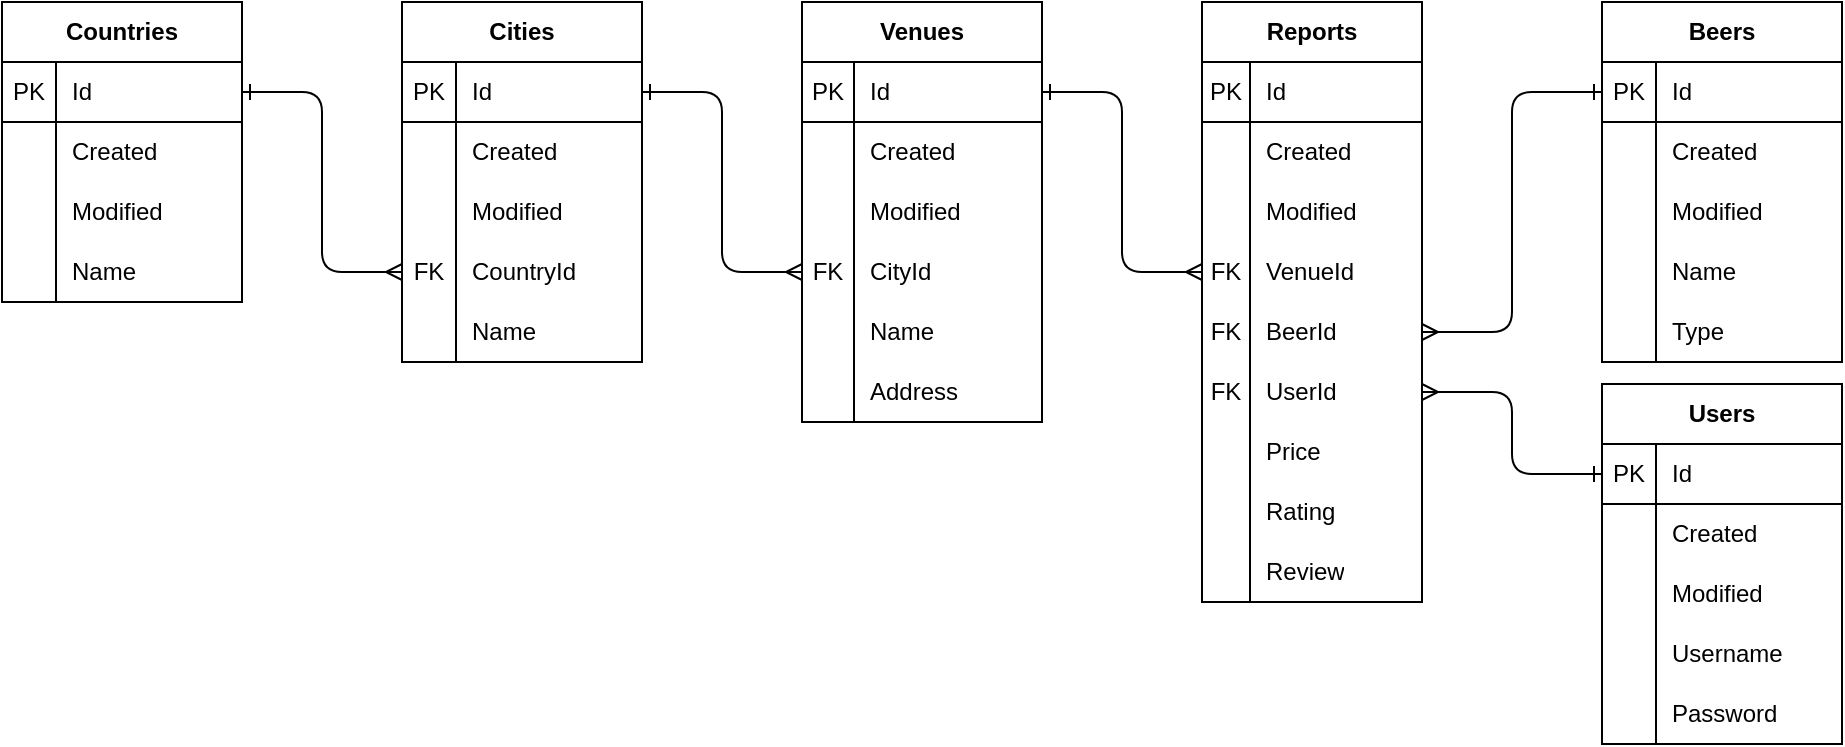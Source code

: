 <mxfile version="14.7.0" type="device"><diagram id="ca06HXKbwYHwyS3AElvH" name="Page-1"><mxGraphModel dx="1038" dy="580" grid="0" gridSize="10" guides="1" tooltips="1" connect="1" arrows="1" fold="1" page="1" pageScale="1" pageWidth="1654" pageHeight="1169" background="#ffffff" math="0" shadow="0"><root><mxCell id="0"/><mxCell id="1" parent="0"/><mxCell id="0c1IUS632mhhE1MUop6q-1" value="Countries" style="shape=table;html=1;whiteSpace=wrap;startSize=30;container=1;collapsible=0;childLayout=tableLayout;fixedRows=1;rowLines=0;fontStyle=1;align=center;" parent="1" vertex="1"><mxGeometry x="160" y="80" width="120" height="150" as="geometry"/></mxCell><mxCell id="0c1IUS632mhhE1MUop6q-2" value="" style="shape=partialRectangle;html=1;whiteSpace=wrap;collapsible=0;dropTarget=0;pointerEvents=0;fillColor=none;top=0;left=0;bottom=1;right=0;points=[[0,0.5],[1,0.5]];portConstraint=eastwest;" parent="0c1IUS632mhhE1MUop6q-1" vertex="1"><mxGeometry y="30" width="120" height="30" as="geometry"/></mxCell><mxCell id="0c1IUS632mhhE1MUop6q-3" value="PK" style="shape=partialRectangle;html=1;whiteSpace=wrap;connectable=0;fillColor=none;top=0;left=0;bottom=0;right=0;overflow=hidden;" parent="0c1IUS632mhhE1MUop6q-2" vertex="1"><mxGeometry width="27" height="30" as="geometry"/></mxCell><mxCell id="0c1IUS632mhhE1MUop6q-4" value="Id" style="shape=partialRectangle;html=1;whiteSpace=wrap;connectable=0;fillColor=none;top=0;left=0;bottom=0;right=0;align=left;spacingLeft=6;overflow=hidden;" parent="0c1IUS632mhhE1MUop6q-2" vertex="1"><mxGeometry x="27" width="93" height="30" as="geometry"/></mxCell><mxCell id="0c1IUS632mhhE1MUop6q-5" value="" style="shape=partialRectangle;html=1;whiteSpace=wrap;collapsible=0;dropTarget=0;pointerEvents=0;fillColor=none;top=0;left=0;bottom=0;right=0;points=[[0,0.5],[1,0.5]];portConstraint=eastwest;" parent="0c1IUS632mhhE1MUop6q-1" vertex="1"><mxGeometry y="60" width="120" height="30" as="geometry"/></mxCell><mxCell id="0c1IUS632mhhE1MUop6q-6" value="" style="shape=partialRectangle;html=1;whiteSpace=wrap;connectable=0;fillColor=none;top=0;left=0;bottom=0;right=0;overflow=hidden;" parent="0c1IUS632mhhE1MUop6q-5" vertex="1"><mxGeometry width="27" height="30" as="geometry"/></mxCell><mxCell id="0c1IUS632mhhE1MUop6q-7" value="Created" style="shape=partialRectangle;html=1;whiteSpace=wrap;connectable=0;fillColor=none;top=0;left=0;bottom=0;right=0;align=left;spacingLeft=6;overflow=hidden;" parent="0c1IUS632mhhE1MUop6q-5" vertex="1"><mxGeometry x="27" width="93" height="30" as="geometry"/></mxCell><mxCell id="0c1IUS632mhhE1MUop6q-8" value="" style="shape=partialRectangle;html=1;whiteSpace=wrap;collapsible=0;dropTarget=0;pointerEvents=0;fillColor=none;top=0;left=0;bottom=0;right=0;points=[[0,0.5],[1,0.5]];portConstraint=eastwest;" parent="0c1IUS632mhhE1MUop6q-1" vertex="1"><mxGeometry y="90" width="120" height="30" as="geometry"/></mxCell><mxCell id="0c1IUS632mhhE1MUop6q-9" value="" style="shape=partialRectangle;html=1;whiteSpace=wrap;connectable=0;fillColor=none;top=0;left=0;bottom=0;right=0;overflow=hidden;" parent="0c1IUS632mhhE1MUop6q-8" vertex="1"><mxGeometry width="27" height="30" as="geometry"/></mxCell><mxCell id="0c1IUS632mhhE1MUop6q-10" value="Modified" style="shape=partialRectangle;html=1;whiteSpace=wrap;connectable=0;fillColor=none;top=0;left=0;bottom=0;right=0;align=left;spacingLeft=6;overflow=hidden;" parent="0c1IUS632mhhE1MUop6q-8" vertex="1"><mxGeometry x="27" width="93" height="30" as="geometry"/></mxCell><mxCell id="0c1IUS632mhhE1MUop6q-11" value="" style="shape=partialRectangle;html=1;whiteSpace=wrap;collapsible=0;dropTarget=0;pointerEvents=0;fillColor=none;top=0;left=0;bottom=0;right=0;points=[[0,0.5],[1,0.5]];portConstraint=eastwest;" parent="0c1IUS632mhhE1MUop6q-1" vertex="1"><mxGeometry y="120" width="120" height="30" as="geometry"/></mxCell><mxCell id="0c1IUS632mhhE1MUop6q-12" value="" style="shape=partialRectangle;html=1;whiteSpace=wrap;connectable=0;fillColor=none;top=0;left=0;bottom=0;right=0;overflow=hidden;" parent="0c1IUS632mhhE1MUop6q-11" vertex="1"><mxGeometry width="27" height="30" as="geometry"/></mxCell><mxCell id="0c1IUS632mhhE1MUop6q-13" value="Name" style="shape=partialRectangle;html=1;whiteSpace=wrap;connectable=0;fillColor=none;top=0;left=0;bottom=0;right=0;align=left;spacingLeft=6;overflow=hidden;" parent="0c1IUS632mhhE1MUop6q-11" vertex="1"><mxGeometry x="27" width="93" height="30" as="geometry"/></mxCell><mxCell id="0c1IUS632mhhE1MUop6q-20" value="Cities" style="shape=table;html=1;whiteSpace=wrap;startSize=30;container=1;collapsible=0;childLayout=tableLayout;fixedRows=1;rowLines=0;fontStyle=1;align=center;" parent="1" vertex="1"><mxGeometry x="360" y="80" width="120" height="180" as="geometry"/></mxCell><mxCell id="0c1IUS632mhhE1MUop6q-21" value="" style="shape=partialRectangle;html=1;whiteSpace=wrap;collapsible=0;dropTarget=0;pointerEvents=0;fillColor=none;top=0;left=0;bottom=1;right=0;points=[[0,0.5],[1,0.5]];portConstraint=eastwest;" parent="0c1IUS632mhhE1MUop6q-20" vertex="1"><mxGeometry y="30" width="120" height="30" as="geometry"/></mxCell><mxCell id="0c1IUS632mhhE1MUop6q-22" value="PK" style="shape=partialRectangle;html=1;whiteSpace=wrap;connectable=0;fillColor=none;top=0;left=0;bottom=0;right=0;overflow=hidden;" parent="0c1IUS632mhhE1MUop6q-21" vertex="1"><mxGeometry width="27" height="30" as="geometry"/></mxCell><mxCell id="0c1IUS632mhhE1MUop6q-23" value="Id" style="shape=partialRectangle;html=1;whiteSpace=wrap;connectable=0;fillColor=none;top=0;left=0;bottom=0;right=0;align=left;spacingLeft=6;overflow=hidden;" parent="0c1IUS632mhhE1MUop6q-21" vertex="1"><mxGeometry x="27" width="93" height="30" as="geometry"/></mxCell><mxCell id="0c1IUS632mhhE1MUop6q-24" value="" style="shape=partialRectangle;html=1;whiteSpace=wrap;collapsible=0;dropTarget=0;pointerEvents=0;fillColor=none;top=0;left=0;bottom=0;right=0;points=[[0,0.5],[1,0.5]];portConstraint=eastwest;" parent="0c1IUS632mhhE1MUop6q-20" vertex="1"><mxGeometry y="60" width="120" height="30" as="geometry"/></mxCell><mxCell id="0c1IUS632mhhE1MUop6q-25" value="" style="shape=partialRectangle;html=1;whiteSpace=wrap;connectable=0;fillColor=none;top=0;left=0;bottom=0;right=0;overflow=hidden;" parent="0c1IUS632mhhE1MUop6q-24" vertex="1"><mxGeometry width="27" height="30" as="geometry"/></mxCell><mxCell id="0c1IUS632mhhE1MUop6q-26" value="Created" style="shape=partialRectangle;html=1;whiteSpace=wrap;connectable=0;fillColor=none;top=0;left=0;bottom=0;right=0;align=left;spacingLeft=6;overflow=hidden;" parent="0c1IUS632mhhE1MUop6q-24" vertex="1"><mxGeometry x="27" width="93" height="30" as="geometry"/></mxCell><mxCell id="0c1IUS632mhhE1MUop6q-27" value="" style="shape=partialRectangle;html=1;whiteSpace=wrap;collapsible=0;dropTarget=0;pointerEvents=0;fillColor=none;top=0;left=0;bottom=0;right=0;points=[[0,0.5],[1,0.5]];portConstraint=eastwest;" parent="0c1IUS632mhhE1MUop6q-20" vertex="1"><mxGeometry y="90" width="120" height="30" as="geometry"/></mxCell><mxCell id="0c1IUS632mhhE1MUop6q-28" value="" style="shape=partialRectangle;html=1;whiteSpace=wrap;connectable=0;fillColor=none;top=0;left=0;bottom=0;right=0;overflow=hidden;" parent="0c1IUS632mhhE1MUop6q-27" vertex="1"><mxGeometry width="27" height="30" as="geometry"/></mxCell><mxCell id="0c1IUS632mhhE1MUop6q-29" value="Modified" style="shape=partialRectangle;html=1;whiteSpace=wrap;connectable=0;fillColor=none;top=0;left=0;bottom=0;right=0;align=left;spacingLeft=6;overflow=hidden;" parent="0c1IUS632mhhE1MUop6q-27" vertex="1"><mxGeometry x="27" width="93" height="30" as="geometry"/></mxCell><mxCell id="0c1IUS632mhhE1MUop6q-33" value="" style="shape=partialRectangle;html=1;whiteSpace=wrap;collapsible=0;dropTarget=0;pointerEvents=0;fillColor=none;top=0;left=0;bottom=0;right=0;points=[[0,0.5],[1,0.5]];portConstraint=eastwest;" parent="0c1IUS632mhhE1MUop6q-20" vertex="1"><mxGeometry y="120" width="120" height="30" as="geometry"/></mxCell><mxCell id="0c1IUS632mhhE1MUop6q-34" value="FK" style="shape=partialRectangle;html=1;whiteSpace=wrap;connectable=0;fillColor=none;top=0;left=0;bottom=0;right=0;overflow=hidden;" parent="0c1IUS632mhhE1MUop6q-33" vertex="1"><mxGeometry width="27" height="30" as="geometry"/></mxCell><mxCell id="0c1IUS632mhhE1MUop6q-35" value="CountryId" style="shape=partialRectangle;html=1;whiteSpace=wrap;connectable=0;fillColor=none;top=0;left=0;bottom=0;right=0;align=left;spacingLeft=6;overflow=hidden;" parent="0c1IUS632mhhE1MUop6q-33" vertex="1"><mxGeometry x="27" width="93" height="30" as="geometry"/></mxCell><mxCell id="0c1IUS632mhhE1MUop6q-30" value="" style="shape=partialRectangle;html=1;whiteSpace=wrap;collapsible=0;dropTarget=0;pointerEvents=0;fillColor=none;top=0;left=0;bottom=0;right=0;points=[[0,0.5],[1,0.5]];portConstraint=eastwest;" parent="0c1IUS632mhhE1MUop6q-20" vertex="1"><mxGeometry y="150" width="120" height="30" as="geometry"/></mxCell><mxCell id="0c1IUS632mhhE1MUop6q-31" value="" style="shape=partialRectangle;html=1;whiteSpace=wrap;connectable=0;fillColor=none;top=0;left=0;bottom=0;right=0;overflow=hidden;" parent="0c1IUS632mhhE1MUop6q-30" vertex="1"><mxGeometry width="27" height="30" as="geometry"/></mxCell><mxCell id="0c1IUS632mhhE1MUop6q-32" value="Name" style="shape=partialRectangle;html=1;whiteSpace=wrap;connectable=0;fillColor=none;top=0;left=0;bottom=0;right=0;align=left;spacingLeft=6;overflow=hidden;" parent="0c1IUS632mhhE1MUop6q-30" vertex="1"><mxGeometry x="27" width="93" height="30" as="geometry"/></mxCell><mxCell id="0c1IUS632mhhE1MUop6q-39" value="Beers" style="shape=table;html=1;whiteSpace=wrap;startSize=30;container=1;collapsible=0;childLayout=tableLayout;fixedRows=1;rowLines=0;fontStyle=1;align=center;" parent="1" vertex="1"><mxGeometry x="960" y="80" width="120" height="180" as="geometry"/></mxCell><mxCell id="0c1IUS632mhhE1MUop6q-40" value="" style="shape=partialRectangle;html=1;whiteSpace=wrap;collapsible=0;dropTarget=0;pointerEvents=0;fillColor=none;top=0;left=0;bottom=1;right=0;points=[[0,0.5],[1,0.5]];portConstraint=eastwest;" parent="0c1IUS632mhhE1MUop6q-39" vertex="1"><mxGeometry y="30" width="120" height="30" as="geometry"/></mxCell><mxCell id="0c1IUS632mhhE1MUop6q-41" value="PK" style="shape=partialRectangle;html=1;whiteSpace=wrap;connectable=0;fillColor=none;top=0;left=0;bottom=0;right=0;overflow=hidden;" parent="0c1IUS632mhhE1MUop6q-40" vertex="1"><mxGeometry width="27" height="30" as="geometry"/></mxCell><mxCell id="0c1IUS632mhhE1MUop6q-42" value="Id" style="shape=partialRectangle;html=1;whiteSpace=wrap;connectable=0;fillColor=none;top=0;left=0;bottom=0;right=0;align=left;spacingLeft=6;overflow=hidden;" parent="0c1IUS632mhhE1MUop6q-40" vertex="1"><mxGeometry x="27" width="93" height="30" as="geometry"/></mxCell><mxCell id="0c1IUS632mhhE1MUop6q-43" value="" style="shape=partialRectangle;html=1;whiteSpace=wrap;collapsible=0;dropTarget=0;pointerEvents=0;fillColor=none;top=0;left=0;bottom=0;right=0;points=[[0,0.5],[1,0.5]];portConstraint=eastwest;" parent="0c1IUS632mhhE1MUop6q-39" vertex="1"><mxGeometry y="60" width="120" height="30" as="geometry"/></mxCell><mxCell id="0c1IUS632mhhE1MUop6q-44" value="" style="shape=partialRectangle;html=1;whiteSpace=wrap;connectable=0;fillColor=none;top=0;left=0;bottom=0;right=0;overflow=hidden;" parent="0c1IUS632mhhE1MUop6q-43" vertex="1"><mxGeometry width="27" height="30" as="geometry"/></mxCell><mxCell id="0c1IUS632mhhE1MUop6q-45" value="Created" style="shape=partialRectangle;html=1;whiteSpace=wrap;connectable=0;fillColor=none;top=0;left=0;bottom=0;right=0;align=left;spacingLeft=6;overflow=hidden;" parent="0c1IUS632mhhE1MUop6q-43" vertex="1"><mxGeometry x="27" width="93" height="30" as="geometry"/></mxCell><mxCell id="0c1IUS632mhhE1MUop6q-46" value="" style="shape=partialRectangle;html=1;whiteSpace=wrap;collapsible=0;dropTarget=0;pointerEvents=0;fillColor=none;top=0;left=0;bottom=0;right=0;points=[[0,0.5],[1,0.5]];portConstraint=eastwest;" parent="0c1IUS632mhhE1MUop6q-39" vertex="1"><mxGeometry y="90" width="120" height="30" as="geometry"/></mxCell><mxCell id="0c1IUS632mhhE1MUop6q-47" value="" style="shape=partialRectangle;html=1;whiteSpace=wrap;connectable=0;fillColor=none;top=0;left=0;bottom=0;right=0;overflow=hidden;" parent="0c1IUS632mhhE1MUop6q-46" vertex="1"><mxGeometry width="27" height="30" as="geometry"/></mxCell><mxCell id="0c1IUS632mhhE1MUop6q-48" value="Modified" style="shape=partialRectangle;html=1;whiteSpace=wrap;connectable=0;fillColor=none;top=0;left=0;bottom=0;right=0;align=left;spacingLeft=6;overflow=hidden;" parent="0c1IUS632mhhE1MUop6q-46" vertex="1"><mxGeometry x="27" width="93" height="30" as="geometry"/></mxCell><mxCell id="0c1IUS632mhhE1MUop6q-49" value="" style="shape=partialRectangle;html=1;whiteSpace=wrap;collapsible=0;dropTarget=0;pointerEvents=0;fillColor=none;top=0;left=0;bottom=0;right=0;points=[[0,0.5],[1,0.5]];portConstraint=eastwest;" parent="0c1IUS632mhhE1MUop6q-39" vertex="1"><mxGeometry y="120" width="120" height="30" as="geometry"/></mxCell><mxCell id="0c1IUS632mhhE1MUop6q-50" value="" style="shape=partialRectangle;html=1;whiteSpace=wrap;connectable=0;fillColor=none;top=0;left=0;bottom=0;right=0;overflow=hidden;" parent="0c1IUS632mhhE1MUop6q-49" vertex="1"><mxGeometry width="27" height="30" as="geometry"/></mxCell><mxCell id="0c1IUS632mhhE1MUop6q-51" value="Name" style="shape=partialRectangle;html=1;whiteSpace=wrap;connectable=0;fillColor=none;top=0;left=0;bottom=0;right=0;align=left;spacingLeft=6;overflow=hidden;" parent="0c1IUS632mhhE1MUop6q-49" vertex="1"><mxGeometry x="27" width="93" height="30" as="geometry"/></mxCell><mxCell id="0c1IUS632mhhE1MUop6q-107" value="" style="shape=partialRectangle;html=1;whiteSpace=wrap;collapsible=0;dropTarget=0;pointerEvents=0;fillColor=none;top=0;left=0;bottom=0;right=0;points=[[0,0.5],[1,0.5]];portConstraint=eastwest;" parent="0c1IUS632mhhE1MUop6q-39" vertex="1"><mxGeometry y="150" width="120" height="30" as="geometry"/></mxCell><mxCell id="0c1IUS632mhhE1MUop6q-108" value="" style="shape=partialRectangle;html=1;whiteSpace=wrap;connectable=0;fillColor=none;top=0;left=0;bottom=0;right=0;overflow=hidden;" parent="0c1IUS632mhhE1MUop6q-107" vertex="1"><mxGeometry width="27" height="30" as="geometry"/></mxCell><mxCell id="0c1IUS632mhhE1MUop6q-109" value="Type" style="shape=partialRectangle;html=1;whiteSpace=wrap;connectable=0;fillColor=none;top=0;left=0;bottom=0;right=0;align=left;spacingLeft=6;overflow=hidden;" parent="0c1IUS632mhhE1MUop6q-107" vertex="1"><mxGeometry x="27" width="93" height="30" as="geometry"/></mxCell><mxCell id="0c1IUS632mhhE1MUop6q-58" value="Venues" style="shape=table;html=1;whiteSpace=wrap;startSize=30;container=1;collapsible=0;childLayout=tableLayout;fixedRows=1;rowLines=0;fontStyle=1;align=center;" parent="1" vertex="1"><mxGeometry x="560" y="80" width="120" height="210" as="geometry"/></mxCell><mxCell id="0c1IUS632mhhE1MUop6q-59" value="" style="shape=partialRectangle;html=1;whiteSpace=wrap;collapsible=0;dropTarget=0;pointerEvents=0;fillColor=none;top=0;left=0;bottom=1;right=0;points=[[0,0.5],[1,0.5]];portConstraint=eastwest;" parent="0c1IUS632mhhE1MUop6q-58" vertex="1"><mxGeometry y="30" width="120" height="30" as="geometry"/></mxCell><mxCell id="0c1IUS632mhhE1MUop6q-60" value="PK" style="shape=partialRectangle;html=1;whiteSpace=wrap;connectable=0;fillColor=none;top=0;left=0;bottom=0;right=0;overflow=hidden;" parent="0c1IUS632mhhE1MUop6q-59" vertex="1"><mxGeometry width="26" height="30" as="geometry"/></mxCell><mxCell id="0c1IUS632mhhE1MUop6q-61" value="Id" style="shape=partialRectangle;html=1;whiteSpace=wrap;connectable=0;fillColor=none;top=0;left=0;bottom=0;right=0;align=left;spacingLeft=6;overflow=hidden;" parent="0c1IUS632mhhE1MUop6q-59" vertex="1"><mxGeometry x="26" width="94" height="30" as="geometry"/></mxCell><mxCell id="0c1IUS632mhhE1MUop6q-62" value="" style="shape=partialRectangle;html=1;whiteSpace=wrap;collapsible=0;dropTarget=0;pointerEvents=0;fillColor=none;top=0;left=0;bottom=0;right=0;points=[[0,0.5],[1,0.5]];portConstraint=eastwest;" parent="0c1IUS632mhhE1MUop6q-58" vertex="1"><mxGeometry y="60" width="120" height="30" as="geometry"/></mxCell><mxCell id="0c1IUS632mhhE1MUop6q-63" value="" style="shape=partialRectangle;html=1;whiteSpace=wrap;connectable=0;fillColor=none;top=0;left=0;bottom=0;right=0;overflow=hidden;" parent="0c1IUS632mhhE1MUop6q-62" vertex="1"><mxGeometry width="26" height="30" as="geometry"/></mxCell><mxCell id="0c1IUS632mhhE1MUop6q-64" value="Created" style="shape=partialRectangle;html=1;whiteSpace=wrap;connectable=0;fillColor=none;top=0;left=0;bottom=0;right=0;align=left;spacingLeft=6;overflow=hidden;" parent="0c1IUS632mhhE1MUop6q-62" vertex="1"><mxGeometry x="26" width="94" height="30" as="geometry"/></mxCell><mxCell id="0c1IUS632mhhE1MUop6q-65" value="" style="shape=partialRectangle;html=1;whiteSpace=wrap;collapsible=0;dropTarget=0;pointerEvents=0;fillColor=none;top=0;left=0;bottom=0;right=0;points=[[0,0.5],[1,0.5]];portConstraint=eastwest;" parent="0c1IUS632mhhE1MUop6q-58" vertex="1"><mxGeometry y="90" width="120" height="30" as="geometry"/></mxCell><mxCell id="0c1IUS632mhhE1MUop6q-66" value="" style="shape=partialRectangle;html=1;whiteSpace=wrap;connectable=0;fillColor=none;top=0;left=0;bottom=0;right=0;overflow=hidden;" parent="0c1IUS632mhhE1MUop6q-65" vertex="1"><mxGeometry width="26" height="30" as="geometry"/></mxCell><mxCell id="0c1IUS632mhhE1MUop6q-67" value="Modified" style="shape=partialRectangle;html=1;whiteSpace=wrap;connectable=0;fillColor=none;top=0;left=0;bottom=0;right=0;align=left;spacingLeft=6;overflow=hidden;" parent="0c1IUS632mhhE1MUop6q-65" vertex="1"><mxGeometry x="26" width="94" height="30" as="geometry"/></mxCell><mxCell id="0c1IUS632mhhE1MUop6q-74" value="" style="shape=partialRectangle;html=1;whiteSpace=wrap;collapsible=0;dropTarget=0;pointerEvents=0;fillColor=none;top=0;left=0;bottom=0;right=0;points=[[0,0.5],[1,0.5]];portConstraint=eastwest;" parent="0c1IUS632mhhE1MUop6q-58" vertex="1"><mxGeometry y="120" width="120" height="30" as="geometry"/></mxCell><mxCell id="0c1IUS632mhhE1MUop6q-75" value="FK" style="shape=partialRectangle;html=1;whiteSpace=wrap;connectable=0;fillColor=none;top=0;left=0;bottom=0;right=0;overflow=hidden;" parent="0c1IUS632mhhE1MUop6q-74" vertex="1"><mxGeometry width="26" height="30" as="geometry"/></mxCell><mxCell id="0c1IUS632mhhE1MUop6q-76" value="CityId" style="shape=partialRectangle;html=1;whiteSpace=wrap;connectable=0;fillColor=none;top=0;left=0;bottom=0;right=0;align=left;spacingLeft=6;overflow=hidden;" parent="0c1IUS632mhhE1MUop6q-74" vertex="1"><mxGeometry x="26" width="94" height="30" as="geometry"/></mxCell><mxCell id="0c1IUS632mhhE1MUop6q-68" value="" style="shape=partialRectangle;html=1;whiteSpace=wrap;collapsible=0;dropTarget=0;pointerEvents=0;fillColor=none;top=0;left=0;bottom=0;right=0;points=[[0,0.5],[1,0.5]];portConstraint=eastwest;" parent="0c1IUS632mhhE1MUop6q-58" vertex="1"><mxGeometry y="150" width="120" height="30" as="geometry"/></mxCell><mxCell id="0c1IUS632mhhE1MUop6q-69" value="" style="shape=partialRectangle;html=1;whiteSpace=wrap;connectable=0;fillColor=none;top=0;left=0;bottom=0;right=0;overflow=hidden;" parent="0c1IUS632mhhE1MUop6q-68" vertex="1"><mxGeometry width="26" height="30" as="geometry"/></mxCell><mxCell id="0c1IUS632mhhE1MUop6q-70" value="Name" style="shape=partialRectangle;html=1;whiteSpace=wrap;connectable=0;fillColor=none;top=0;left=0;bottom=0;right=0;align=left;spacingLeft=6;overflow=hidden;" parent="0c1IUS632mhhE1MUop6q-68" vertex="1"><mxGeometry x="26" width="94" height="30" as="geometry"/></mxCell><mxCell id="azRTj5xD36pMYw70jugx-1" value="" style="shape=partialRectangle;html=1;whiteSpace=wrap;collapsible=0;dropTarget=0;pointerEvents=0;fillColor=none;top=0;left=0;bottom=0;right=0;points=[[0,0.5],[1,0.5]];portConstraint=eastwest;" vertex="1" parent="0c1IUS632mhhE1MUop6q-58"><mxGeometry y="180" width="120" height="30" as="geometry"/></mxCell><mxCell id="azRTj5xD36pMYw70jugx-2" value="" style="shape=partialRectangle;html=1;whiteSpace=wrap;connectable=0;fillColor=none;top=0;left=0;bottom=0;right=0;overflow=hidden;" vertex="1" parent="azRTj5xD36pMYw70jugx-1"><mxGeometry width="26" height="30" as="geometry"/></mxCell><mxCell id="azRTj5xD36pMYw70jugx-3" value="Address" style="shape=partialRectangle;html=1;whiteSpace=wrap;connectable=0;fillColor=none;top=0;left=0;bottom=0;right=0;align=left;spacingLeft=6;overflow=hidden;" vertex="1" parent="azRTj5xD36pMYw70jugx-1"><mxGeometry x="26" width="94" height="30" as="geometry"/></mxCell><mxCell id="0c1IUS632mhhE1MUop6q-81" value="Reports" style="shape=table;html=1;whiteSpace=wrap;startSize=30;container=1;collapsible=0;childLayout=tableLayout;fixedRows=1;rowLines=0;fontStyle=1;align=center;" parent="1" vertex="1"><mxGeometry x="760" y="80" width="110" height="300" as="geometry"/></mxCell><mxCell id="0c1IUS632mhhE1MUop6q-82" value="" style="shape=partialRectangle;html=1;whiteSpace=wrap;collapsible=0;dropTarget=0;pointerEvents=0;fillColor=none;top=0;left=0;bottom=1;right=0;points=[[0,0.5],[1,0.5]];portConstraint=eastwest;" parent="0c1IUS632mhhE1MUop6q-81" vertex="1"><mxGeometry y="30" width="110" height="30" as="geometry"/></mxCell><mxCell id="0c1IUS632mhhE1MUop6q-83" value="PK" style="shape=partialRectangle;html=1;whiteSpace=wrap;connectable=0;fillColor=none;top=0;left=0;bottom=0;right=0;overflow=hidden;" parent="0c1IUS632mhhE1MUop6q-82" vertex="1"><mxGeometry width="24" height="30" as="geometry"/></mxCell><mxCell id="0c1IUS632mhhE1MUop6q-84" value="Id" style="shape=partialRectangle;html=1;whiteSpace=wrap;connectable=0;fillColor=none;top=0;left=0;bottom=0;right=0;align=left;spacingLeft=6;overflow=hidden;" parent="0c1IUS632mhhE1MUop6q-82" vertex="1"><mxGeometry x="24" width="86" height="30" as="geometry"/></mxCell><mxCell id="0c1IUS632mhhE1MUop6q-85" value="" style="shape=partialRectangle;html=1;whiteSpace=wrap;collapsible=0;dropTarget=0;pointerEvents=0;fillColor=none;top=0;left=0;bottom=0;right=0;points=[[0,0.5],[1,0.5]];portConstraint=eastwest;" parent="0c1IUS632mhhE1MUop6q-81" vertex="1"><mxGeometry y="60" width="110" height="30" as="geometry"/></mxCell><mxCell id="0c1IUS632mhhE1MUop6q-86" value="" style="shape=partialRectangle;html=1;whiteSpace=wrap;connectable=0;fillColor=none;top=0;left=0;bottom=0;right=0;overflow=hidden;" parent="0c1IUS632mhhE1MUop6q-85" vertex="1"><mxGeometry width="24" height="30" as="geometry"/></mxCell><mxCell id="0c1IUS632mhhE1MUop6q-87" value="Created" style="shape=partialRectangle;html=1;whiteSpace=wrap;connectable=0;fillColor=none;top=0;left=0;bottom=0;right=0;align=left;spacingLeft=6;overflow=hidden;" parent="0c1IUS632mhhE1MUop6q-85" vertex="1"><mxGeometry x="24" width="86" height="30" as="geometry"/></mxCell><mxCell id="0c1IUS632mhhE1MUop6q-88" value="" style="shape=partialRectangle;html=1;whiteSpace=wrap;collapsible=0;dropTarget=0;pointerEvents=0;fillColor=none;top=0;left=0;bottom=0;right=0;points=[[0,0.5],[1,0.5]];portConstraint=eastwest;" parent="0c1IUS632mhhE1MUop6q-81" vertex="1"><mxGeometry y="90" width="110" height="30" as="geometry"/></mxCell><mxCell id="0c1IUS632mhhE1MUop6q-89" value="" style="shape=partialRectangle;html=1;whiteSpace=wrap;connectable=0;fillColor=none;top=0;left=0;bottom=0;right=0;overflow=hidden;" parent="0c1IUS632mhhE1MUop6q-88" vertex="1"><mxGeometry width="24" height="30" as="geometry"/></mxCell><mxCell id="0c1IUS632mhhE1MUop6q-90" value="Modified" style="shape=partialRectangle;html=1;whiteSpace=wrap;connectable=0;fillColor=none;top=0;left=0;bottom=0;right=0;align=left;spacingLeft=6;overflow=hidden;" parent="0c1IUS632mhhE1MUop6q-88" vertex="1"><mxGeometry x="24" width="86" height="30" as="geometry"/></mxCell><mxCell id="0c1IUS632mhhE1MUop6q-91" value="" style="shape=partialRectangle;html=1;whiteSpace=wrap;collapsible=0;dropTarget=0;pointerEvents=0;fillColor=none;top=0;left=0;bottom=0;right=0;points=[[0,0.5],[1,0.5]];portConstraint=eastwest;" parent="0c1IUS632mhhE1MUop6q-81" vertex="1"><mxGeometry y="120" width="110" height="30" as="geometry"/></mxCell><mxCell id="0c1IUS632mhhE1MUop6q-92" value="FK" style="shape=partialRectangle;html=1;whiteSpace=wrap;connectable=0;fillColor=none;top=0;left=0;bottom=0;right=0;overflow=hidden;" parent="0c1IUS632mhhE1MUop6q-91" vertex="1"><mxGeometry width="24" height="30" as="geometry"/></mxCell><mxCell id="0c1IUS632mhhE1MUop6q-93" value="VenueId" style="shape=partialRectangle;html=1;whiteSpace=wrap;connectable=0;fillColor=none;top=0;left=0;bottom=0;right=0;align=left;spacingLeft=6;overflow=hidden;" parent="0c1IUS632mhhE1MUop6q-91" vertex="1"><mxGeometry x="24" width="86" height="30" as="geometry"/></mxCell><mxCell id="0c1IUS632mhhE1MUop6q-94" value="" style="shape=partialRectangle;html=1;whiteSpace=wrap;collapsible=0;dropTarget=0;pointerEvents=0;fillColor=none;top=0;left=0;bottom=0;right=0;points=[[0,0.5],[1,0.5]];portConstraint=eastwest;" parent="0c1IUS632mhhE1MUop6q-81" vertex="1"><mxGeometry y="150" width="110" height="30" as="geometry"/></mxCell><mxCell id="0c1IUS632mhhE1MUop6q-95" value="FK" style="shape=partialRectangle;html=1;whiteSpace=wrap;connectable=0;fillColor=none;top=0;left=0;bottom=0;right=0;overflow=hidden;" parent="0c1IUS632mhhE1MUop6q-94" vertex="1"><mxGeometry width="24" height="30" as="geometry"/></mxCell><mxCell id="0c1IUS632mhhE1MUop6q-96" value="BeerId" style="shape=partialRectangle;html=1;whiteSpace=wrap;connectable=0;fillColor=none;top=0;left=0;bottom=0;right=0;align=left;spacingLeft=6;overflow=hidden;" parent="0c1IUS632mhhE1MUop6q-94" vertex="1"><mxGeometry x="24" width="86" height="30" as="geometry"/></mxCell><mxCell id="0c1IUS632mhhE1MUop6q-138" value="" style="shape=partialRectangle;html=1;whiteSpace=wrap;collapsible=0;dropTarget=0;pointerEvents=0;fillColor=none;top=0;left=0;bottom=0;right=0;points=[[0,0.5],[1,0.5]];portConstraint=eastwest;" parent="0c1IUS632mhhE1MUop6q-81" vertex="1"><mxGeometry y="180" width="110" height="30" as="geometry"/></mxCell><mxCell id="0c1IUS632mhhE1MUop6q-139" value="FK" style="shape=partialRectangle;html=1;whiteSpace=wrap;connectable=0;fillColor=none;top=0;left=0;bottom=0;right=0;overflow=hidden;" parent="0c1IUS632mhhE1MUop6q-138" vertex="1"><mxGeometry width="24" height="30" as="geometry"/></mxCell><mxCell id="0c1IUS632mhhE1MUop6q-140" value="UserId" style="shape=partialRectangle;html=1;whiteSpace=wrap;connectable=0;fillColor=none;top=0;left=0;bottom=0;right=0;align=left;spacingLeft=6;overflow=hidden;" parent="0c1IUS632mhhE1MUop6q-138" vertex="1"><mxGeometry x="24" width="86" height="30" as="geometry"/></mxCell><mxCell id="0c1IUS632mhhE1MUop6q-97" value="" style="shape=partialRectangle;html=1;whiteSpace=wrap;collapsible=0;dropTarget=0;pointerEvents=0;fillColor=none;top=0;left=0;bottom=0;right=0;points=[[0,0.5],[1,0.5]];portConstraint=eastwest;" parent="0c1IUS632mhhE1MUop6q-81" vertex="1"><mxGeometry y="210" width="110" height="30" as="geometry"/></mxCell><mxCell id="0c1IUS632mhhE1MUop6q-98" value="" style="shape=partialRectangle;html=1;whiteSpace=wrap;connectable=0;fillColor=none;top=0;left=0;bottom=0;right=0;overflow=hidden;" parent="0c1IUS632mhhE1MUop6q-97" vertex="1"><mxGeometry width="24" height="30" as="geometry"/></mxCell><mxCell id="0c1IUS632mhhE1MUop6q-99" value="Price" style="shape=partialRectangle;html=1;whiteSpace=wrap;connectable=0;fillColor=none;top=0;left=0;bottom=0;right=0;align=left;spacingLeft=6;overflow=hidden;" parent="0c1IUS632mhhE1MUop6q-97" vertex="1"><mxGeometry x="24" width="86" height="30" as="geometry"/></mxCell><mxCell id="0c1IUS632mhhE1MUop6q-132" value="" style="shape=partialRectangle;html=1;whiteSpace=wrap;collapsible=0;dropTarget=0;pointerEvents=0;fillColor=none;top=0;left=0;bottom=0;right=0;points=[[0,0.5],[1,0.5]];portConstraint=eastwest;" parent="0c1IUS632mhhE1MUop6q-81" vertex="1"><mxGeometry y="240" width="110" height="30" as="geometry"/></mxCell><mxCell id="0c1IUS632mhhE1MUop6q-133" value="" style="shape=partialRectangle;html=1;whiteSpace=wrap;connectable=0;fillColor=none;top=0;left=0;bottom=0;right=0;overflow=hidden;" parent="0c1IUS632mhhE1MUop6q-132" vertex="1"><mxGeometry width="24" height="30" as="geometry"/></mxCell><mxCell id="0c1IUS632mhhE1MUop6q-134" value="Rating" style="shape=partialRectangle;html=1;whiteSpace=wrap;connectable=0;fillColor=none;top=0;left=0;bottom=0;right=0;align=left;spacingLeft=6;overflow=hidden;" parent="0c1IUS632mhhE1MUop6q-132" vertex="1"><mxGeometry x="24" width="86" height="30" as="geometry"/></mxCell><mxCell id="0c1IUS632mhhE1MUop6q-135" value="" style="shape=partialRectangle;html=1;whiteSpace=wrap;collapsible=0;dropTarget=0;pointerEvents=0;fillColor=none;top=0;left=0;bottom=0;right=0;points=[[0,0.5],[1,0.5]];portConstraint=eastwest;" parent="0c1IUS632mhhE1MUop6q-81" vertex="1"><mxGeometry y="270" width="110" height="30" as="geometry"/></mxCell><mxCell id="0c1IUS632mhhE1MUop6q-136" value="" style="shape=partialRectangle;html=1;whiteSpace=wrap;connectable=0;fillColor=none;top=0;left=0;bottom=0;right=0;overflow=hidden;" parent="0c1IUS632mhhE1MUop6q-135" vertex="1"><mxGeometry width="24" height="30" as="geometry"/></mxCell><mxCell id="0c1IUS632mhhE1MUop6q-137" value="Review" style="shape=partialRectangle;html=1;whiteSpace=wrap;connectable=0;fillColor=none;top=0;left=0;bottom=0;right=0;align=left;spacingLeft=6;overflow=hidden;" parent="0c1IUS632mhhE1MUop6q-135" vertex="1"><mxGeometry x="24" width="86" height="30" as="geometry"/></mxCell><mxCell id="0c1IUS632mhhE1MUop6q-103" value="" style="endArrow=ERmany;html=1;edgeStyle=elbowEdgeStyle;startArrow=ERone;startFill=0;endFill=0;entryX=0;entryY=0.5;entryDx=0;entryDy=0;exitX=1;exitY=0.5;exitDx=0;exitDy=0;" parent="1" source="0c1IUS632mhhE1MUop6q-2" target="0c1IUS632mhhE1MUop6q-33" edge="1"><mxGeometry width="50" height="50" relative="1" as="geometry"><mxPoint x="260" y="400" as="sourcePoint"/><mxPoint x="310" y="350" as="targetPoint"/></mxGeometry></mxCell><mxCell id="0c1IUS632mhhE1MUop6q-104" value="" style="endArrow=ERmany;html=1;edgeStyle=elbowEdgeStyle;startArrow=ERone;startFill=0;endFill=0;entryX=0;entryY=0.5;entryDx=0;entryDy=0;exitX=1;exitY=0.5;exitDx=0;exitDy=0;" parent="1" source="0c1IUS632mhhE1MUop6q-21" target="0c1IUS632mhhE1MUop6q-74" edge="1"><mxGeometry width="50" height="50" relative="1" as="geometry"><mxPoint x="470" y="320" as="sourcePoint"/><mxPoint x="550" y="410" as="targetPoint"/></mxGeometry></mxCell><mxCell id="0c1IUS632mhhE1MUop6q-105" value="" style="endArrow=ERmany;html=1;edgeStyle=elbowEdgeStyle;startArrow=ERone;startFill=0;endFill=0;entryX=0;entryY=0.5;entryDx=0;entryDy=0;exitX=1;exitY=0.5;exitDx=0;exitDy=0;" parent="1" source="0c1IUS632mhhE1MUop6q-59" target="0c1IUS632mhhE1MUop6q-91" edge="1"><mxGeometry width="50" height="50" relative="1" as="geometry"><mxPoint x="490" y="135" as="sourcePoint"/><mxPoint x="570" y="225" as="targetPoint"/></mxGeometry></mxCell><mxCell id="0c1IUS632mhhE1MUop6q-106" value="" style="endArrow=ERmany;html=1;edgeStyle=elbowEdgeStyle;startArrow=ERone;startFill=0;endFill=0;entryX=1;entryY=0.5;entryDx=0;entryDy=0;exitX=0;exitY=0.5;exitDx=0;exitDy=0;" parent="1" source="0c1IUS632mhhE1MUop6q-40" target="0c1IUS632mhhE1MUop6q-94" edge="1"><mxGeometry width="50" height="50" relative="1" as="geometry"><mxPoint x="680" y="135" as="sourcePoint"/><mxPoint x="727" y="225" as="targetPoint"/></mxGeometry></mxCell><mxCell id="0c1IUS632mhhE1MUop6q-116" value="Users" style="shape=table;html=1;whiteSpace=wrap;startSize=30;container=1;collapsible=0;childLayout=tableLayout;fixedRows=1;rowLines=0;fontStyle=1;align=center;" parent="1" vertex="1"><mxGeometry x="960" y="271" width="120" height="180" as="geometry"/></mxCell><mxCell id="0c1IUS632mhhE1MUop6q-117" value="" style="shape=partialRectangle;html=1;whiteSpace=wrap;collapsible=0;dropTarget=0;pointerEvents=0;fillColor=none;top=0;left=0;bottom=1;right=0;points=[[0,0.5],[1,0.5]];portConstraint=eastwest;" parent="0c1IUS632mhhE1MUop6q-116" vertex="1"><mxGeometry y="30" width="120" height="30" as="geometry"/></mxCell><mxCell id="0c1IUS632mhhE1MUop6q-118" value="PK" style="shape=partialRectangle;html=1;whiteSpace=wrap;connectable=0;fillColor=none;top=0;left=0;bottom=0;right=0;overflow=hidden;" parent="0c1IUS632mhhE1MUop6q-117" vertex="1"><mxGeometry width="27" height="30" as="geometry"/></mxCell><mxCell id="0c1IUS632mhhE1MUop6q-119" value="Id" style="shape=partialRectangle;html=1;whiteSpace=wrap;connectable=0;fillColor=none;top=0;left=0;bottom=0;right=0;align=left;spacingLeft=6;overflow=hidden;" parent="0c1IUS632mhhE1MUop6q-117" vertex="1"><mxGeometry x="27" width="93" height="30" as="geometry"/></mxCell><mxCell id="0c1IUS632mhhE1MUop6q-120" value="" style="shape=partialRectangle;html=1;whiteSpace=wrap;collapsible=0;dropTarget=0;pointerEvents=0;fillColor=none;top=0;left=0;bottom=0;right=0;points=[[0,0.5],[1,0.5]];portConstraint=eastwest;" parent="0c1IUS632mhhE1MUop6q-116" vertex="1"><mxGeometry y="60" width="120" height="30" as="geometry"/></mxCell><mxCell id="0c1IUS632mhhE1MUop6q-121" value="" style="shape=partialRectangle;html=1;whiteSpace=wrap;connectable=0;fillColor=none;top=0;left=0;bottom=0;right=0;overflow=hidden;" parent="0c1IUS632mhhE1MUop6q-120" vertex="1"><mxGeometry width="27" height="30" as="geometry"/></mxCell><mxCell id="0c1IUS632mhhE1MUop6q-122" value="Created" style="shape=partialRectangle;html=1;whiteSpace=wrap;connectable=0;fillColor=none;top=0;left=0;bottom=0;right=0;align=left;spacingLeft=6;overflow=hidden;" parent="0c1IUS632mhhE1MUop6q-120" vertex="1"><mxGeometry x="27" width="93" height="30" as="geometry"/></mxCell><mxCell id="0c1IUS632mhhE1MUop6q-123" value="" style="shape=partialRectangle;html=1;whiteSpace=wrap;collapsible=0;dropTarget=0;pointerEvents=0;fillColor=none;top=0;left=0;bottom=0;right=0;points=[[0,0.5],[1,0.5]];portConstraint=eastwest;" parent="0c1IUS632mhhE1MUop6q-116" vertex="1"><mxGeometry y="90" width="120" height="30" as="geometry"/></mxCell><mxCell id="0c1IUS632mhhE1MUop6q-124" value="" style="shape=partialRectangle;html=1;whiteSpace=wrap;connectable=0;fillColor=none;top=0;left=0;bottom=0;right=0;overflow=hidden;" parent="0c1IUS632mhhE1MUop6q-123" vertex="1"><mxGeometry width="27" height="30" as="geometry"/></mxCell><mxCell id="0c1IUS632mhhE1MUop6q-125" value="Modified" style="shape=partialRectangle;html=1;whiteSpace=wrap;connectable=0;fillColor=none;top=0;left=0;bottom=0;right=0;align=left;spacingLeft=6;overflow=hidden;" parent="0c1IUS632mhhE1MUop6q-123" vertex="1"><mxGeometry x="27" width="93" height="30" as="geometry"/></mxCell><mxCell id="0c1IUS632mhhE1MUop6q-126" value="" style="shape=partialRectangle;html=1;whiteSpace=wrap;collapsible=0;dropTarget=0;pointerEvents=0;fillColor=none;top=0;left=0;bottom=0;right=0;points=[[0,0.5],[1,0.5]];portConstraint=eastwest;" parent="0c1IUS632mhhE1MUop6q-116" vertex="1"><mxGeometry y="120" width="120" height="30" as="geometry"/></mxCell><mxCell id="0c1IUS632mhhE1MUop6q-127" value="" style="shape=partialRectangle;html=1;whiteSpace=wrap;connectable=0;fillColor=none;top=0;left=0;bottom=0;right=0;overflow=hidden;" parent="0c1IUS632mhhE1MUop6q-126" vertex="1"><mxGeometry width="27" height="30" as="geometry"/></mxCell><mxCell id="0c1IUS632mhhE1MUop6q-128" value="Username" style="shape=partialRectangle;html=1;whiteSpace=wrap;connectable=0;fillColor=none;top=0;left=0;bottom=0;right=0;align=left;spacingLeft=6;overflow=hidden;" parent="0c1IUS632mhhE1MUop6q-126" vertex="1"><mxGeometry x="27" width="93" height="30" as="geometry"/></mxCell><mxCell id="0c1IUS632mhhE1MUop6q-129" value="" style="shape=partialRectangle;html=1;whiteSpace=wrap;collapsible=0;dropTarget=0;pointerEvents=0;fillColor=none;top=0;left=0;bottom=0;right=0;points=[[0,0.5],[1,0.5]];portConstraint=eastwest;" parent="0c1IUS632mhhE1MUop6q-116" vertex="1"><mxGeometry y="150" width="120" height="30" as="geometry"/></mxCell><mxCell id="0c1IUS632mhhE1MUop6q-130" value="" style="shape=partialRectangle;html=1;whiteSpace=wrap;connectable=0;fillColor=none;top=0;left=0;bottom=0;right=0;overflow=hidden;" parent="0c1IUS632mhhE1MUop6q-129" vertex="1"><mxGeometry width="27" height="30" as="geometry"/></mxCell><mxCell id="0c1IUS632mhhE1MUop6q-131" value="Password" style="shape=partialRectangle;html=1;whiteSpace=wrap;connectable=0;fillColor=none;top=0;left=0;bottom=0;right=0;align=left;spacingLeft=6;overflow=hidden;" parent="0c1IUS632mhhE1MUop6q-129" vertex="1"><mxGeometry x="27" width="93" height="30" as="geometry"/></mxCell><mxCell id="0c1IUS632mhhE1MUop6q-141" value="" style="endArrow=ERmany;html=1;edgeStyle=elbowEdgeStyle;startArrow=ERone;startFill=0;endFill=0;entryX=1;entryY=0.5;entryDx=0;entryDy=0;exitX=0;exitY=0.5;exitDx=0;exitDy=0;" parent="1" source="0c1IUS632mhhE1MUop6q-117" target="0c1IUS632mhhE1MUop6q-138" edge="1"><mxGeometry width="50" height="50" relative="1" as="geometry"><mxPoint x="690" y="135" as="sourcePoint"/><mxPoint x="770" y="225" as="targetPoint"/></mxGeometry></mxCell></root></mxGraphModel></diagram></mxfile>